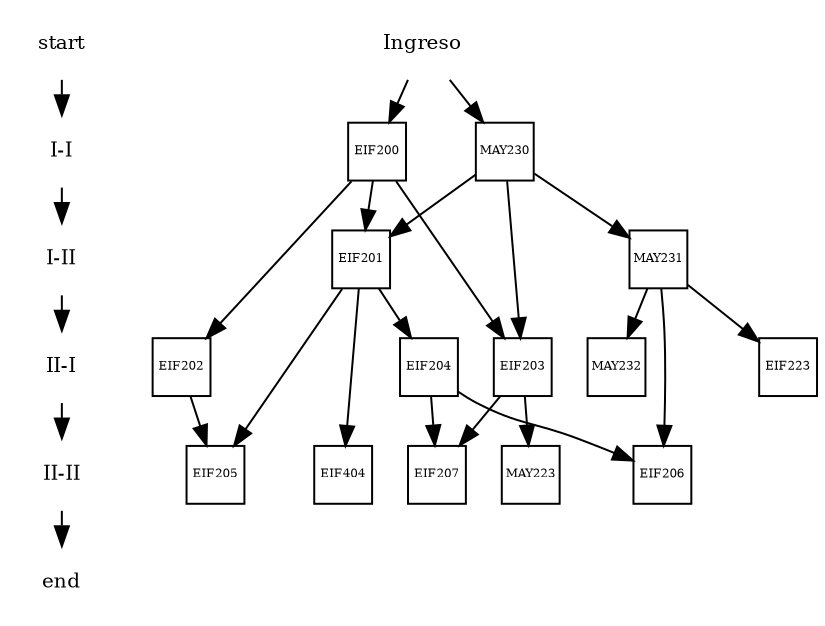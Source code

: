 digraph asde91 {
	/*ranksep=.75; size = "7.5,7.5";*/
	ranksep=.25; size = "5.5,5.5";
	{
		node [shape=plaintext, fontsize=10];
		/* the time-line graph */
		"start" -> "I-I" -> "I-II" -> "II-I" -> "II-II"-> "end";
		/* ancestor programs */
		"start"; "Ingreso"
	}
	{ rank = same;
		"end"
	};
	node [shape=box, width=.4, height=.4, fixedsize=true, fontsize=6];
	{ rank = same; "Ingreso"; "start"; }
	{ rank = same; "I-I"; "EIF200"; "MAY230"; }
	{ rank = same; "I-II"; "EIF201"; "MAY231"}
	{ rank = same; "II-I"; "EIF204"; "MAY232"; "EIF202"; "EIF203"; }
	{ rank = same; "II-II"; "EIF206"; "EIF207"; "EIF205"; "MAY223"; "EIF404"; }
	
	/* edges */
	"Ingreso" -> "EIF200";
	"Ingreso" -> "MAY230";
	
	"EIF200" -> "EIF201";
	"MAY230" -> "MAY231";
	"MAY230" -> "EIF201";
	
	"EIF201" -> "EIF204";
	"MAY231" -> "MAY232";
	"EIF200" -> "EIF202";
	"EIF200" -> "EIF203";
	"MAY230" -> "EIF203";
	
	"EIF204" -> "EIF206";
	"MAY231" -> "EIF206";
	"EIF203" -> "EIF207";
	"EIF204" -> "EIF207";
	"EIF201" -> "EIF404";
	"EIF201" -> "EIF205";
	"EIF202" -> "EIF205";
	"MAY231" -> "EIF223";
	"EIF203" -> "MAY223";
	
	
	
}